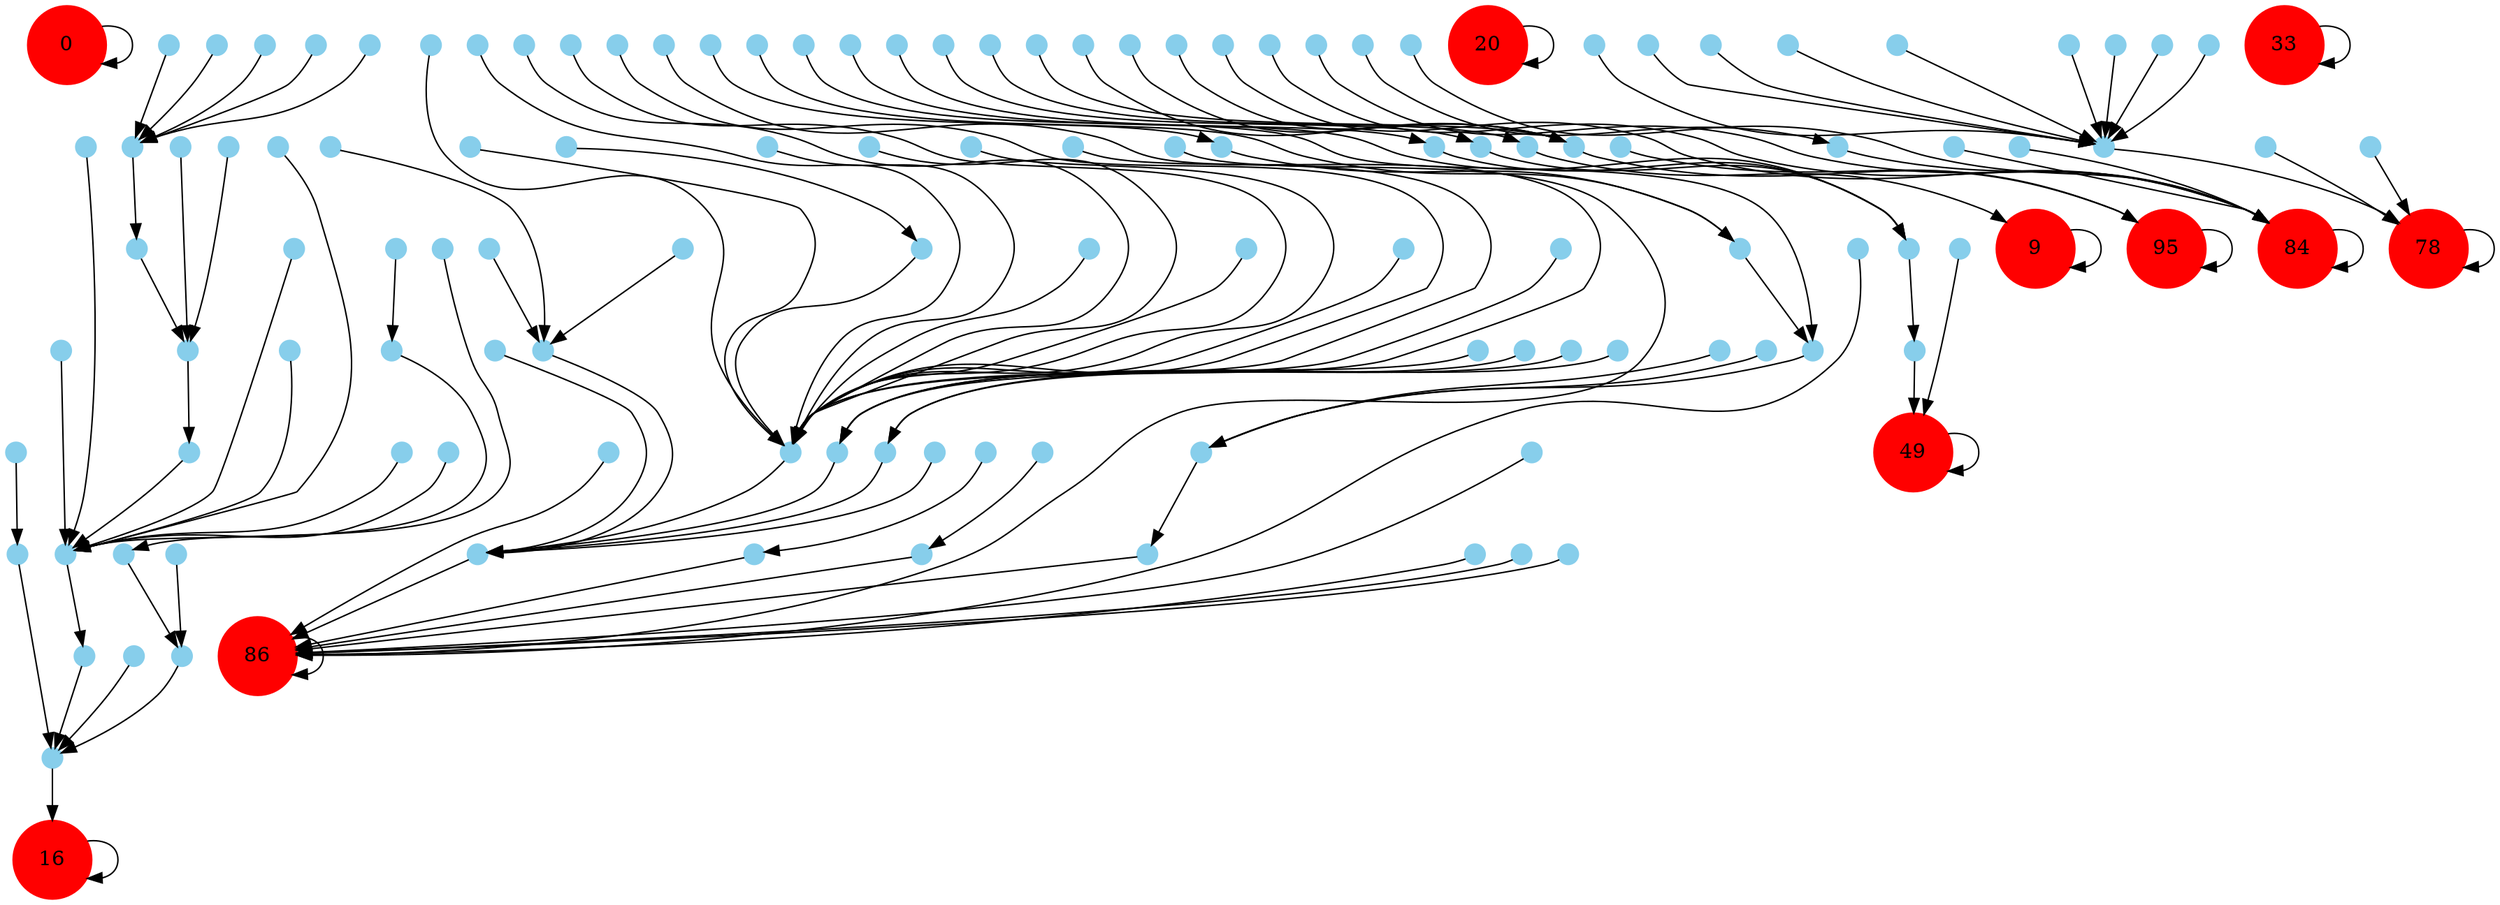 Digraph G {
node [width=.2,height=.2,shape=circle,style=filled,color=skyblue];
overlap=scale;
0 [width=.75,height=.5,label=0, color=red, style=filled];
0 -> 0 [len=0.125,weight=0.25];
1 [label=""];
1 -> 57 [len=0.125,weight=0.25];
2 [label=""];
2 -> 86 [len=0.125,weight=0.25];
3 [label=""];
3 -> 59 [len=0.125,weight=0.25];
4 [label=""];
4 -> 12 [len=0.125,weight=0.25];
5 [label=""];
5 -> 25 [len=0.125,weight=0.25];
6 [label=""];
6 -> 94 [len=0.125,weight=0.25];
7 [label=""];
7 -> 31 [len=0.125,weight=0.25];
8 [label=""];
8 -> 65 [len=0.125,weight=0.25];
9 [width=.75,height=.5,label=9, color=red, style=filled];
9 -> 9 [len=0.125,weight=0.25];
10 [label=""];
10 -> 67 [len=0.125,weight=0.25];
11 [label=""];
11 -> 91 [len=0.125,weight=0.25];
12 [label=""];
12 -> 73 [len=0.125,weight=0.25];
13 [label=""];
13 -> 9 [len=0.125,weight=0.25];
14 [label=""];
14 -> 79 [len=0.125,weight=0.25];
15 [label=""];
15 -> 91 [len=0.125,weight=0.25];
16 [width=.75,height=.5,label=16, color=red, style=filled];
16 -> 16 [len=0.125,weight=0.25];
17 [label=""];
17 -> 49 [len=0.125,weight=0.25];
18 [label=""];
18 -> 84 [len=0.125,weight=0.25];
19 [label=""];
19 -> 49 [len=0.125,weight=0.25];
20 [width=.75,height=.5,label=20, color=red, style=filled];
20 -> 20 [len=0.125,weight=0.25];
21 [label=""];
21 -> 25 [len=0.125,weight=0.25];
22 [label=""];
22 -> 84 [len=0.125,weight=0.25];
23 [label=""];
23 -> 29 [len=0.125,weight=0.25];
24 [label=""];
24 -> 65 [len=0.125,weight=0.25];
25 [label=""];
25 -> 17 [len=0.125,weight=0.25];
26 [label=""];
26 -> 81 [len=0.125,weight=0.25];
27 [label=""];
27 -> 81 [len=0.125,weight=0.25];
28 [label=""];
28 -> 65 [len=0.125,weight=0.25];
29 [label=""];
29 -> 25 [len=0.125,weight=0.25];
30 [label=""];
30 -> 85 [len=0.125,weight=0.25];
31 [label=""];
31 -> 89 [len=0.125,weight=0.25];
32 [label=""];
32 -> 68 [len=0.125,weight=0.25];
33 [width=.75,height=.5,label=33, color=red, style=filled];
33 -> 33 [len=0.125,weight=0.25];
34 [label=""];
34 -> 70 [len=0.125,weight=0.25];
35 [label=""];
35 -> 119 [len=0.125,weight=0.25];
36 [label=""];
36 -> 68 [len=0.125,weight=0.25];
37 [label=""];
37 -> 13 [len=0.125,weight=0.25];
38 [label=""];
38 -> 70 [len=0.125,weight=0.25];
39 [label=""];
39 -> 95 [len=0.125,weight=0.25];
40 [label=""];
40 -> 65 [len=0.125,weight=0.25];
41 [label=""];
41 -> 65 [len=0.125,weight=0.25];
42 [label=""];
42 -> 71 [len=0.125,weight=0.25];
43 [label=""];
43 -> 67 [len=0.125,weight=0.25];
44 [label=""];
44 -> 69 [len=0.125,weight=0.25];
45 [label=""];
45 -> 73 [len=0.125,weight=0.25];
46 [label=""];
46 -> 71 [len=0.125,weight=0.25];
47 [label=""];
47 -> 79 [len=0.125,weight=0.25];
48 [label=""];
48 -> 68 [len=0.125,weight=0.25];
49 [width=.75,height=.5,label=49, color=red, style=filled];
49 -> 49 [len=0.125,weight=0.25];
50 [label=""];
50 -> 84 [len=0.125,weight=0.25];
51 [label=""];
51 -> 117 [len=0.125,weight=0.25];
52 [label=""];
52 -> 68 [len=0.125,weight=0.25];
53 [label=""];
53 -> 21 [len=0.125,weight=0.25];
54 [label=""];
54 -> 84 [len=0.125,weight=0.25];
55 [label=""];
55 -> 85 [len=0.125,weight=0.25];
56 [label=""];
56 -> 65 [len=0.125,weight=0.25];
57 [label=""];
57 -> 65 [len=0.125,weight=0.25];
58 [label=""];
58 -> 69 [len=0.125,weight=0.25];
59 [label=""];
59 -> 81 [len=0.125,weight=0.25];
60 [label=""];
60 -> 69 [len=0.125,weight=0.25];
61 [label=""];
61 -> 65 [len=0.125,weight=0.25];
62 [label=""];
62 -> 69 [len=0.125,weight=0.25];
63 [label=""];
63 -> 85 [len=0.125,weight=0.25];
64 [label=""];
64 -> 70 [len=0.125,weight=0.25];
65 [label=""];
65 -> 26 [len=0.125,weight=0.25];
66 [label=""];
66 -> 86 [len=0.125,weight=0.25];
67 [label=""];
67 -> 94 [len=0.125,weight=0.25];
68 [label=""];
68 -> 78 [len=0.125,weight=0.25];
69 [label=""];
69 -> 30 [len=0.125,weight=0.25];
70 [label=""];
70 -> 94 [len=0.125,weight=0.25];
71 [label=""];
71 -> 94 [len=0.125,weight=0.25];
72 [label=""];
72 -> 66 [len=0.125,weight=0.25];
73 [label=""];
73 -> 75 [len=0.125,weight=0.25];
74 [label=""];
74 -> 70 [len=0.125,weight=0.25];
75 [label=""];
75 -> 91 [len=0.125,weight=0.25];
76 [label=""];
76 -> 78 [len=0.125,weight=0.25];
77 [label=""];
77 -> 75 [len=0.125,weight=0.25];
78 [width=.75,height=.5,label=78, color=red, style=filled];
78 -> 78 [len=0.125,weight=0.25];
79 [label=""];
79 -> 95 [len=0.125,weight=0.25];
80 [label=""];
80 -> 84 [len=0.125,weight=0.25];
81 [label=""];
81 -> 16 [len=0.125,weight=0.25];
82 [label=""];
82 -> 86 [len=0.125,weight=0.25];
83 [label=""];
83 -> 86 [len=0.125,weight=0.25];
84 [width=.75,height=.5,label=84, color=red, style=filled];
84 -> 84 [len=0.125,weight=0.25];
85 [label=""];
85 -> 28 [len=0.125,weight=0.25];
86 [width=.75,height=.5,label=86, color=red, style=filled];
86 -> 86 [len=0.125,weight=0.25];
87 [label=""];
87 -> 94 [len=0.125,weight=0.25];
88 [label=""];
88 -> 64 [len=0.125,weight=0.25];
89 [label=""];
89 -> 81 [len=0.125,weight=0.25];
90 [label=""];
90 -> 86 [len=0.125,weight=0.25];
91 [label=""];
91 -> 83 [len=0.125,weight=0.25];
92 [label=""];
92 -> 68 [len=0.125,weight=0.25];
93 [label=""];
93 -> 89 [len=0.125,weight=0.25];
94 [label=""];
94 -> 86 [len=0.125,weight=0.25];
95 [width=.75,height=.5,label=95, color=red, style=filled];
95 -> 95 [len=0.125,weight=0.25];
96 [label=""];
96 -> 70 [len=0.125,weight=0.25];
97 [label=""];
97 -> 70 [len=0.125,weight=0.25];
98 [label=""];
98 -> 70 [len=0.125,weight=0.25];
99 [label=""];
99 -> 86 [len=0.125,weight=0.25];
100 [label=""];
100 -> 70 [len=0.125,weight=0.25];
101 [label=""];
101 -> 78 [len=0.125,weight=0.25];
102 [label=""];
102 -> 70 [len=0.125,weight=0.25];
103 [label=""];
103 -> 94 [len=0.125,weight=0.25];
104 [label=""];
104 -> 70 [len=0.125,weight=0.25];
105 [label=""];
105 -> 67 [len=0.125,weight=0.25];
106 [label=""];
106 -> 70 [len=0.125,weight=0.25];
107 [label=""];
107 -> 71 [len=0.125,weight=0.25];
108 [label=""];
108 -> 70 [len=0.125,weight=0.25];
109 [label=""];
109 -> 79 [len=0.125,weight=0.25];
110 [label=""];
110 -> 70 [len=0.125,weight=0.25];
111 [label=""];
111 -> 79 [len=0.125,weight=0.25];
112 [label=""];
112 -> 68 [len=0.125,weight=0.25];
113 [label=""];
113 -> 84 [len=0.125,weight=0.25];
114 [label=""];
114 -> 86 [len=0.125,weight=0.25];
115 [label=""];
115 -> 86 [len=0.125,weight=0.25];
116 [label=""];
116 -> 68 [len=0.125,weight=0.25];
117 [label=""];
117 -> 84 [len=0.125,weight=0.25];
118 [label=""];
118 -> 86 [len=0.125,weight=0.25];
119 [label=""];
119 -> 86 [len=0.125,weight=0.25];
120 [label=""];
120 -> 68 [len=0.125,weight=0.25];
121 [label=""];
121 -> 65 [len=0.125,weight=0.25];
122 [label=""];
122 -> 70 [len=0.125,weight=0.25];
123 [label=""];
123 -> 87 [len=0.125,weight=0.25];
124 [label=""];
124 -> 68 [len=0.125,weight=0.25];
125 [label=""];
125 -> 69 [len=0.125,weight=0.25];
126 [label=""];
126 -> 70 [len=0.125,weight=0.25];
127 [label=""];
127 -> 87 [len=0.125,weight=0.25];
}
